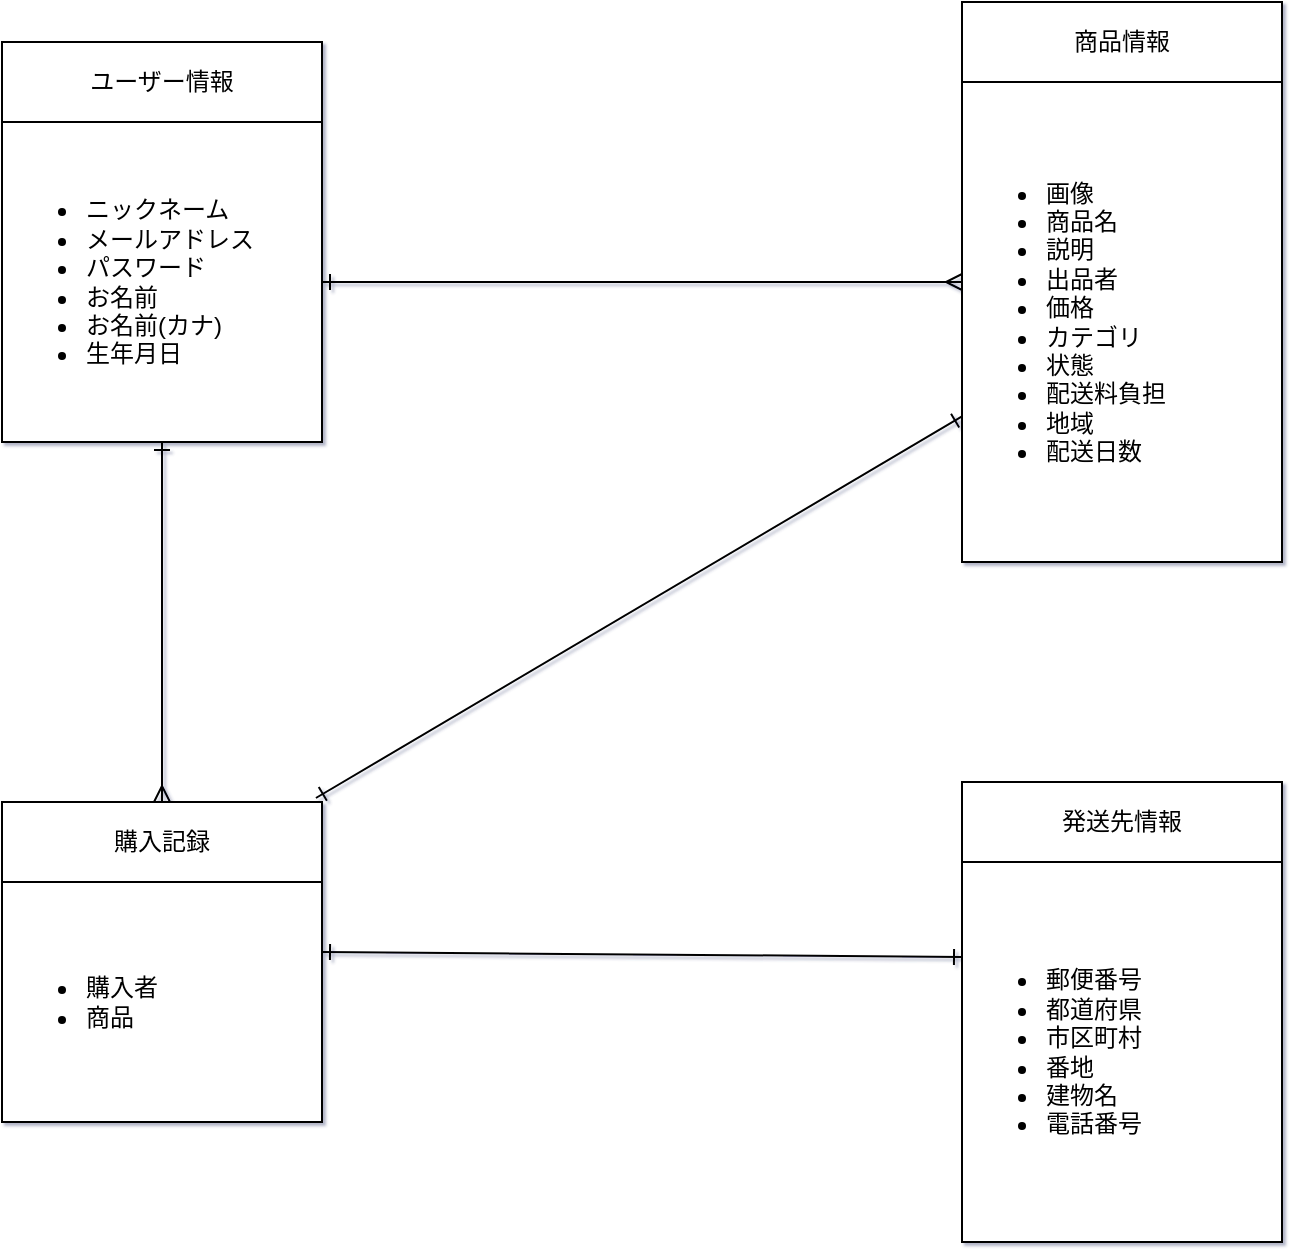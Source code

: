 <mxfile>
    <diagram id="j6ATTnJugHU9-YTmBMqu" name="ページ1">
        <mxGraphModel dx="1023" dy="671" grid="1" gridSize="10" guides="1" tooltips="1" connect="0" arrows="1" fold="1" page="1" pageScale="1" pageWidth="827" pageHeight="1169" math="0" shadow="1">
            <root>
                <mxCell id="0"/>
                <mxCell id="1" parent="0"/>
                <mxCell id="3" value="ユーザー情報" style="rounded=0;whiteSpace=wrap;html=1;" vertex="1" parent="1">
                    <mxGeometry x="120" y="220" width="160" height="40" as="geometry"/>
                </mxCell>
                <mxCell id="6" value="商品情報" style="rounded=0;whiteSpace=wrap;html=1;" vertex="1" parent="1">
                    <mxGeometry x="600" y="200" width="160" height="40" as="geometry"/>
                </mxCell>
                <mxCell id="8" value="&lt;ul&gt;&lt;li&gt;ニックネーム&lt;/li&gt;&lt;li&gt;メールアドレス&lt;/li&gt;&lt;li&gt;パスワード&lt;/li&gt;&lt;li&gt;お名前&lt;/li&gt;&lt;li&gt;お名前(カナ)&lt;/li&gt;&lt;li&gt;生年月日&lt;/li&gt;&lt;/ul&gt;" style="rounded=0;whiteSpace=wrap;html=1;align=left;" vertex="1" parent="1">
                    <mxGeometry x="120" y="260" width="160" height="160" as="geometry"/>
                </mxCell>
                <mxCell id="9" value="&lt;div style=&quot;&quot;&gt;&lt;ul&gt;&lt;li style=&quot;&quot;&gt;画像&lt;/li&gt;&lt;li style=&quot;&quot;&gt;商品名&lt;/li&gt;&lt;li style=&quot;&quot;&gt;説明&lt;/li&gt;&lt;li style=&quot;&quot;&gt;出品者&lt;/li&gt;&lt;li style=&quot;&quot;&gt;価格&lt;/li&gt;&lt;li style=&quot;&quot;&gt;カテゴリ&lt;/li&gt;&lt;li style=&quot;&quot;&gt;状態&lt;/li&gt;&lt;li&gt;配送料負担&lt;/li&gt;&lt;li style=&quot;&quot;&gt;地域&lt;/li&gt;&lt;li style=&quot;&quot;&gt;配送日数&lt;/li&gt;&lt;/ul&gt;&lt;/div&gt;" style="rounded=0;whiteSpace=wrap;html=1;align=left;" vertex="1" parent="1">
                    <mxGeometry x="600" y="240" width="160" height="240" as="geometry"/>
                </mxCell>
                <mxCell id="vP-3ZubpcYD05PrQwzHD-49" value="" style="edgeStyle=none;html=1;" edge="1" parent="1" source="10" target="11">
                    <mxGeometry relative="1" as="geometry"/>
                </mxCell>
                <mxCell id="10" value="発送先情報" style="rounded=0;whiteSpace=wrap;html=1;" vertex="1" parent="1">
                    <mxGeometry x="600" y="590" width="160" height="40" as="geometry"/>
                </mxCell>
                <mxCell id="11" value="&lt;ul&gt;&lt;li&gt;郵便番号&lt;/li&gt;&lt;li&gt;都道府県&lt;/li&gt;&lt;li&gt;市区町村&lt;/li&gt;&lt;li&gt;番地&lt;/li&gt;&lt;li&gt;建物名&lt;/li&gt;&lt;li&gt;電話番号&lt;/li&gt;&lt;/ul&gt;" style="rounded=0;whiteSpace=wrap;html=1;align=left;" vertex="1" parent="1">
                    <mxGeometry x="600" y="630" width="160" height="190" as="geometry"/>
                </mxCell>
                <mxCell id="12" value="" style="endArrow=ERmany;html=1;exitX=1;exitY=0.5;exitDx=0;exitDy=0;endFill=0;startSize=6;startArrow=ERone;startFill=0;" edge="1" parent="1" source="8">
                    <mxGeometry width="50" height="50" relative="1" as="geometry">
                        <mxPoint x="440" y="520" as="sourcePoint"/>
                        <mxPoint x="600" y="340" as="targetPoint"/>
                    </mxGeometry>
                </mxCell>
                <mxCell id="vP-3ZubpcYD05PrQwzHD-52" value="&lt;ul&gt;&lt;li&gt;購入者&lt;/li&gt;&lt;li&gt;商品&lt;/li&gt;&lt;/ul&gt;" style="rounded=0;whiteSpace=wrap;html=1;align=left;" vertex="1" parent="1">
                    <mxGeometry x="120" y="640" width="160" height="120" as="geometry"/>
                </mxCell>
                <mxCell id="vP-3ZubpcYD05PrQwzHD-53" value="購入記録" style="rounded=0;whiteSpace=wrap;html=1;" vertex="1" parent="1">
                    <mxGeometry x="120" y="600" width="160" height="40" as="geometry"/>
                </mxCell>
                <mxCell id="vP-3ZubpcYD05PrQwzHD-54" value="" style="endArrow=ERmany;html=1;exitX=0.5;exitY=1;exitDx=0;exitDy=0;endFill=0;startSize=6;startArrow=ERone;startFill=0;entryX=0.5;entryY=0;entryDx=0;entryDy=0;" edge="1" parent="1" source="8" target="vP-3ZubpcYD05PrQwzHD-53">
                    <mxGeometry width="50" height="50" relative="1" as="geometry">
                        <mxPoint x="254" y="460" as="sourcePoint"/>
                        <mxPoint x="574" y="460" as="targetPoint"/>
                    </mxGeometry>
                </mxCell>
                <mxCell id="vP-3ZubpcYD05PrQwzHD-55" value="" style="endArrow=ERone;html=1;exitX=0;exitY=0.25;exitDx=0;exitDy=0;endFill=0;startSize=6;startArrow=ERone;startFill=0;" edge="1" parent="1" source="11">
                    <mxGeometry width="50" height="50" relative="1" as="geometry">
                        <mxPoint x="330" y="495" as="sourcePoint"/>
                        <mxPoint x="280" y="675" as="targetPoint"/>
                    </mxGeometry>
                </mxCell>
                <mxCell id="vP-3ZubpcYD05PrQwzHD-59" value="" style="endArrow=ERone;html=1;exitX=0.981;exitY=-0.05;exitDx=0;exitDy=0;endFill=0;startSize=6;startArrow=ERone;startFill=0;exitPerimeter=0;strokeWidth=1;targetPerimeterSpacing=0;jumpSize=10;" edge="1" parent="1" source="vP-3ZubpcYD05PrQwzHD-53" target="9">
                    <mxGeometry width="50" height="50" relative="1" as="geometry">
                        <mxPoint x="254" y="510" as="sourcePoint"/>
                        <mxPoint x="574" y="510" as="targetPoint"/>
                    </mxGeometry>
                </mxCell>
            </root>
        </mxGraphModel>
    </diagram>
</mxfile>